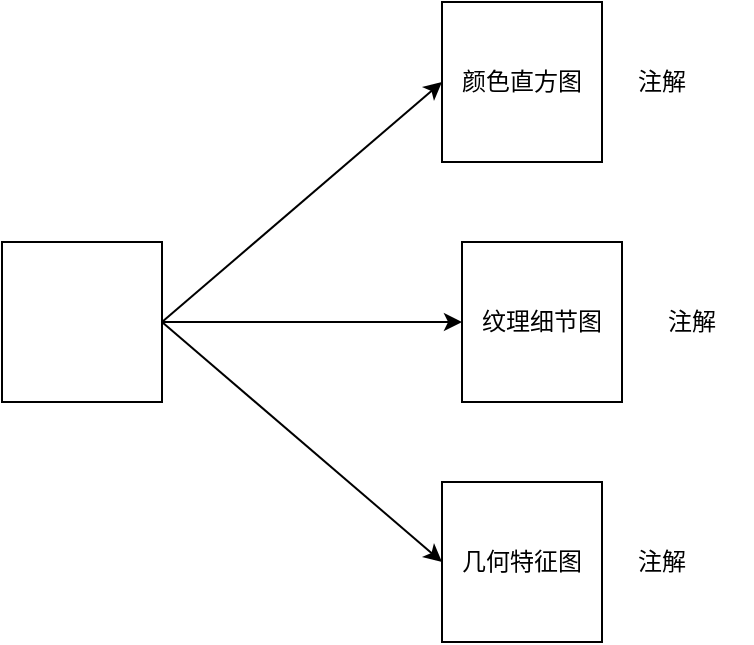 <mxfile version="23.1.6" type="github">
  <diagram name="Page-1" id="hYhZDuFpKNE4-Qzu4m9Y">
    <mxGraphModel dx="838" dy="687" grid="1" gridSize="10" guides="1" tooltips="1" connect="1" arrows="1" fold="1" page="1" pageScale="1" pageWidth="850" pageHeight="1100" math="0" shadow="0">
      <root>
        <mxCell id="0" />
        <mxCell id="1" parent="0" />
        <mxCell id="dcT6IewEEVFDHiKQmzLT-1" value="" style="whiteSpace=wrap;html=1;aspect=fixed;" vertex="1" parent="1">
          <mxGeometry x="110" y="290" width="80" height="80" as="geometry" />
        </mxCell>
        <mxCell id="dcT6IewEEVFDHiKQmzLT-2" value="" style="endArrow=classic;html=1;rounded=0;exitX=1;exitY=0.5;exitDx=0;exitDy=0;" edge="1" parent="1" source="dcT6IewEEVFDHiKQmzLT-1">
          <mxGeometry width="50" height="50" relative="1" as="geometry">
            <mxPoint x="400" y="380" as="sourcePoint" />
            <mxPoint x="340" y="330" as="targetPoint" />
          </mxGeometry>
        </mxCell>
        <mxCell id="dcT6IewEEVFDHiKQmzLT-3" value="" style="endArrow=classic;html=1;rounded=0;" edge="1" parent="1">
          <mxGeometry width="50" height="50" relative="1" as="geometry">
            <mxPoint x="190" y="330" as="sourcePoint" />
            <mxPoint x="330" y="210" as="targetPoint" />
          </mxGeometry>
        </mxCell>
        <mxCell id="dcT6IewEEVFDHiKQmzLT-4" value="" style="endArrow=classic;html=1;rounded=0;exitX=1;exitY=0.5;exitDx=0;exitDy=0;" edge="1" parent="1" source="dcT6IewEEVFDHiKQmzLT-1">
          <mxGeometry width="50" height="50" relative="1" as="geometry">
            <mxPoint x="250" y="470" as="sourcePoint" />
            <mxPoint x="330" y="450" as="targetPoint" />
          </mxGeometry>
        </mxCell>
        <mxCell id="dcT6IewEEVFDHiKQmzLT-6" value="颜色直方图" style="whiteSpace=wrap;html=1;aspect=fixed;" vertex="1" parent="1">
          <mxGeometry x="330" y="170" width="80" height="80" as="geometry" />
        </mxCell>
        <mxCell id="dcT6IewEEVFDHiKQmzLT-7" value="纹理细节图" style="whiteSpace=wrap;html=1;aspect=fixed;" vertex="1" parent="1">
          <mxGeometry x="340" y="290" width="80" height="80" as="geometry" />
        </mxCell>
        <mxCell id="dcT6IewEEVFDHiKQmzLT-8" value="几何特征图" style="whiteSpace=wrap;html=1;aspect=fixed;" vertex="1" parent="1">
          <mxGeometry x="330" y="410" width="80" height="80" as="geometry" />
        </mxCell>
        <mxCell id="dcT6IewEEVFDHiKQmzLT-9" value="注解" style="text;html=1;align=center;verticalAlign=middle;whiteSpace=wrap;rounded=0;" vertex="1" parent="1">
          <mxGeometry x="410" y="195" width="60" height="30" as="geometry" />
        </mxCell>
        <mxCell id="dcT6IewEEVFDHiKQmzLT-10" value="注解" style="text;html=1;align=center;verticalAlign=middle;whiteSpace=wrap;rounded=0;" vertex="1" parent="1">
          <mxGeometry x="425" y="315" width="60" height="30" as="geometry" />
        </mxCell>
        <mxCell id="dcT6IewEEVFDHiKQmzLT-11" value="注解" style="text;html=1;align=center;verticalAlign=middle;whiteSpace=wrap;rounded=0;" vertex="1" parent="1">
          <mxGeometry x="410" y="435" width="60" height="30" as="geometry" />
        </mxCell>
      </root>
    </mxGraphModel>
  </diagram>
</mxfile>
